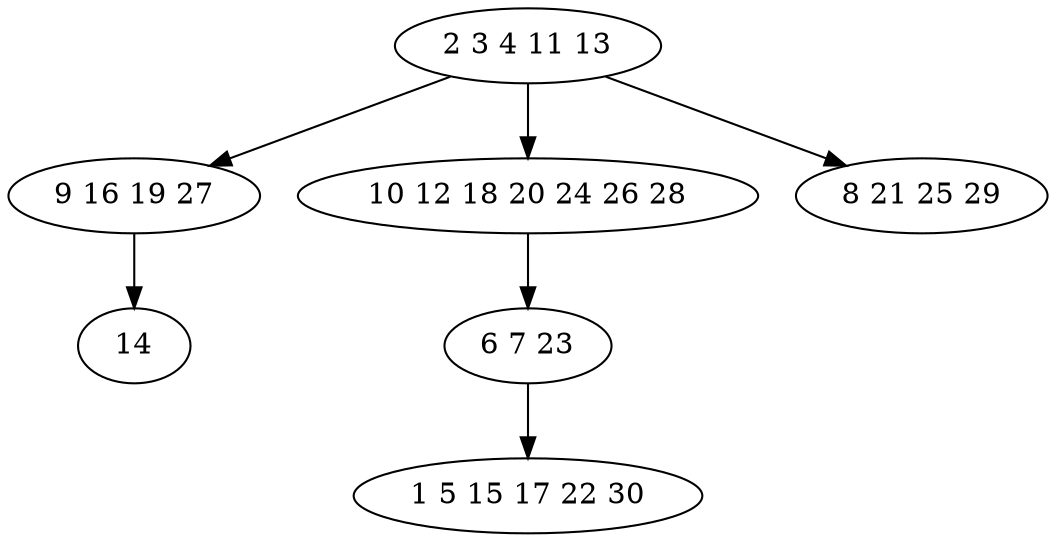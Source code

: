 digraph true_tree {
	"0" -> "1"
	"0" -> "2"
	"1" -> "3"
	"0" -> "4"
	"2" -> "5"
	"5" -> "6"
	"0" [label="2 3 4 11 13"];
	"1" [label="9 16 19 27"];
	"2" [label="10 12 18 20 24 26 28"];
	"3" [label="14"];
	"4" [label="8 21 25 29"];
	"5" [label="6 7 23"];
	"6" [label="1 5 15 17 22 30"];
}
